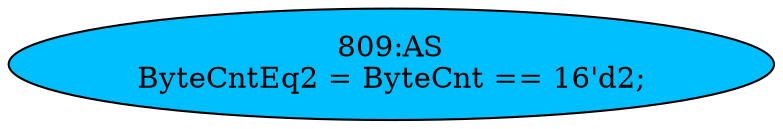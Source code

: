 strict digraph "" {
	node [label="\N"];
	"809:AS"	 [ast="<pyverilog.vparser.ast.Assign object at 0x7fb430335f50>",
		def_var="['ByteCntEq2']",
		fillcolor=deepskyblue,
		label="809:AS
ByteCntEq2 = ByteCnt == 16'd2;",
		statements="[]",
		style=filled,
		typ=Assign,
		use_var="['ByteCnt']"];
}

